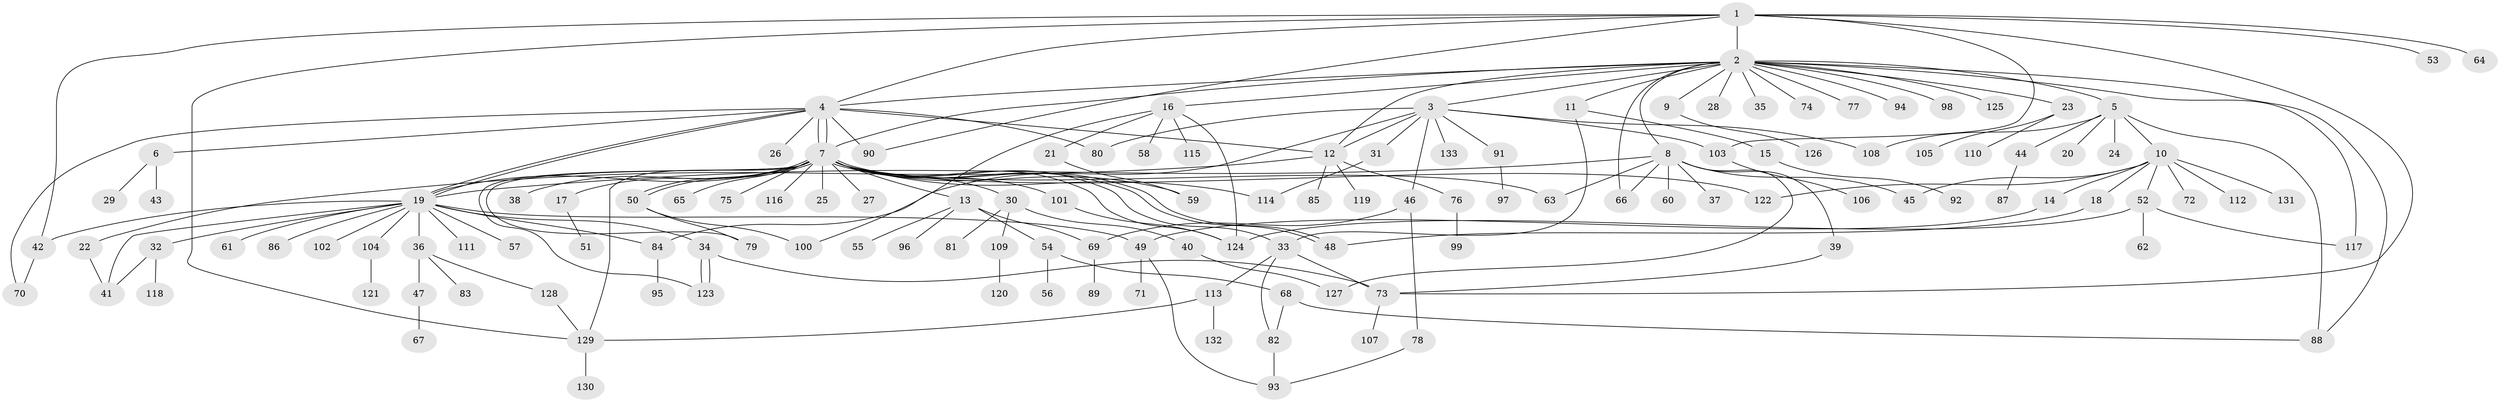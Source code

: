 // coarse degree distribution, {1: 0.4074074074074074, 5: 0.09259259259259259, 2: 0.2037037037037037, 7: 0.037037037037037035, 20: 0.018518518518518517, 3: 0.07407407407407407, 6: 0.05555555555555555, 18: 0.018518518518518517, 12: 0.018518518518518517, 4: 0.05555555555555555, 9: 0.018518518518518517}
// Generated by graph-tools (version 1.1) at 2025/36/03/04/25 23:36:56]
// undirected, 133 vertices, 181 edges
graph export_dot {
  node [color=gray90,style=filled];
  1;
  2;
  3;
  4;
  5;
  6;
  7;
  8;
  9;
  10;
  11;
  12;
  13;
  14;
  15;
  16;
  17;
  18;
  19;
  20;
  21;
  22;
  23;
  24;
  25;
  26;
  27;
  28;
  29;
  30;
  31;
  32;
  33;
  34;
  35;
  36;
  37;
  38;
  39;
  40;
  41;
  42;
  43;
  44;
  45;
  46;
  47;
  48;
  49;
  50;
  51;
  52;
  53;
  54;
  55;
  56;
  57;
  58;
  59;
  60;
  61;
  62;
  63;
  64;
  65;
  66;
  67;
  68;
  69;
  70;
  71;
  72;
  73;
  74;
  75;
  76;
  77;
  78;
  79;
  80;
  81;
  82;
  83;
  84;
  85;
  86;
  87;
  88;
  89;
  90;
  91;
  92;
  93;
  94;
  95;
  96;
  97;
  98;
  99;
  100;
  101;
  102;
  103;
  104;
  105;
  106;
  107;
  108;
  109;
  110;
  111;
  112;
  113;
  114;
  115;
  116;
  117;
  118;
  119;
  120;
  121;
  122;
  123;
  124;
  125;
  126;
  127;
  128;
  129;
  130;
  131;
  132;
  133;
  1 -- 2;
  1 -- 4;
  1 -- 42;
  1 -- 53;
  1 -- 64;
  1 -- 73;
  1 -- 90;
  1 -- 103;
  1 -- 129;
  2 -- 3;
  2 -- 4;
  2 -- 5;
  2 -- 7;
  2 -- 8;
  2 -- 9;
  2 -- 11;
  2 -- 12;
  2 -- 16;
  2 -- 23;
  2 -- 28;
  2 -- 35;
  2 -- 66;
  2 -- 74;
  2 -- 77;
  2 -- 88;
  2 -- 94;
  2 -- 98;
  2 -- 117;
  2 -- 125;
  3 -- 12;
  3 -- 31;
  3 -- 46;
  3 -- 80;
  3 -- 84;
  3 -- 91;
  3 -- 103;
  3 -- 108;
  3 -- 133;
  4 -- 6;
  4 -- 7;
  4 -- 7;
  4 -- 12;
  4 -- 19;
  4 -- 19;
  4 -- 26;
  4 -- 70;
  4 -- 80;
  4 -- 90;
  5 -- 10;
  5 -- 20;
  5 -- 24;
  5 -- 44;
  5 -- 88;
  5 -- 108;
  6 -- 29;
  6 -- 43;
  7 -- 13;
  7 -- 17;
  7 -- 19;
  7 -- 25;
  7 -- 27;
  7 -- 30;
  7 -- 33;
  7 -- 38;
  7 -- 48;
  7 -- 48;
  7 -- 50;
  7 -- 50;
  7 -- 59;
  7 -- 63;
  7 -- 65;
  7 -- 75;
  7 -- 79;
  7 -- 101;
  7 -- 114;
  7 -- 116;
  7 -- 122;
  7 -- 123;
  7 -- 124;
  7 -- 129;
  8 -- 19;
  8 -- 37;
  8 -- 39;
  8 -- 45;
  8 -- 60;
  8 -- 63;
  8 -- 66;
  8 -- 127;
  9 -- 126;
  10 -- 14;
  10 -- 18;
  10 -- 45;
  10 -- 52;
  10 -- 72;
  10 -- 112;
  10 -- 122;
  10 -- 131;
  11 -- 15;
  11 -- 33;
  12 -- 22;
  12 -- 76;
  12 -- 85;
  12 -- 119;
  13 -- 54;
  13 -- 55;
  13 -- 69;
  13 -- 96;
  14 -- 49;
  15 -- 92;
  16 -- 21;
  16 -- 58;
  16 -- 100;
  16 -- 115;
  16 -- 124;
  17 -- 51;
  18 -- 48;
  19 -- 32;
  19 -- 34;
  19 -- 36;
  19 -- 41;
  19 -- 42;
  19 -- 49;
  19 -- 57;
  19 -- 61;
  19 -- 84;
  19 -- 86;
  19 -- 102;
  19 -- 104;
  19 -- 111;
  21 -- 59;
  22 -- 41;
  23 -- 105;
  23 -- 110;
  30 -- 40;
  30 -- 81;
  30 -- 109;
  31 -- 114;
  32 -- 41;
  32 -- 118;
  33 -- 73;
  33 -- 82;
  33 -- 113;
  34 -- 73;
  34 -- 123;
  34 -- 123;
  36 -- 47;
  36 -- 83;
  36 -- 128;
  39 -- 73;
  40 -- 127;
  42 -- 70;
  44 -- 87;
  46 -- 69;
  46 -- 78;
  47 -- 67;
  49 -- 71;
  49 -- 93;
  50 -- 79;
  50 -- 100;
  52 -- 62;
  52 -- 117;
  52 -- 124;
  54 -- 56;
  54 -- 68;
  68 -- 82;
  68 -- 88;
  69 -- 89;
  73 -- 107;
  76 -- 99;
  78 -- 93;
  82 -- 93;
  84 -- 95;
  91 -- 97;
  101 -- 124;
  103 -- 106;
  104 -- 121;
  109 -- 120;
  113 -- 129;
  113 -- 132;
  128 -- 129;
  129 -- 130;
}

